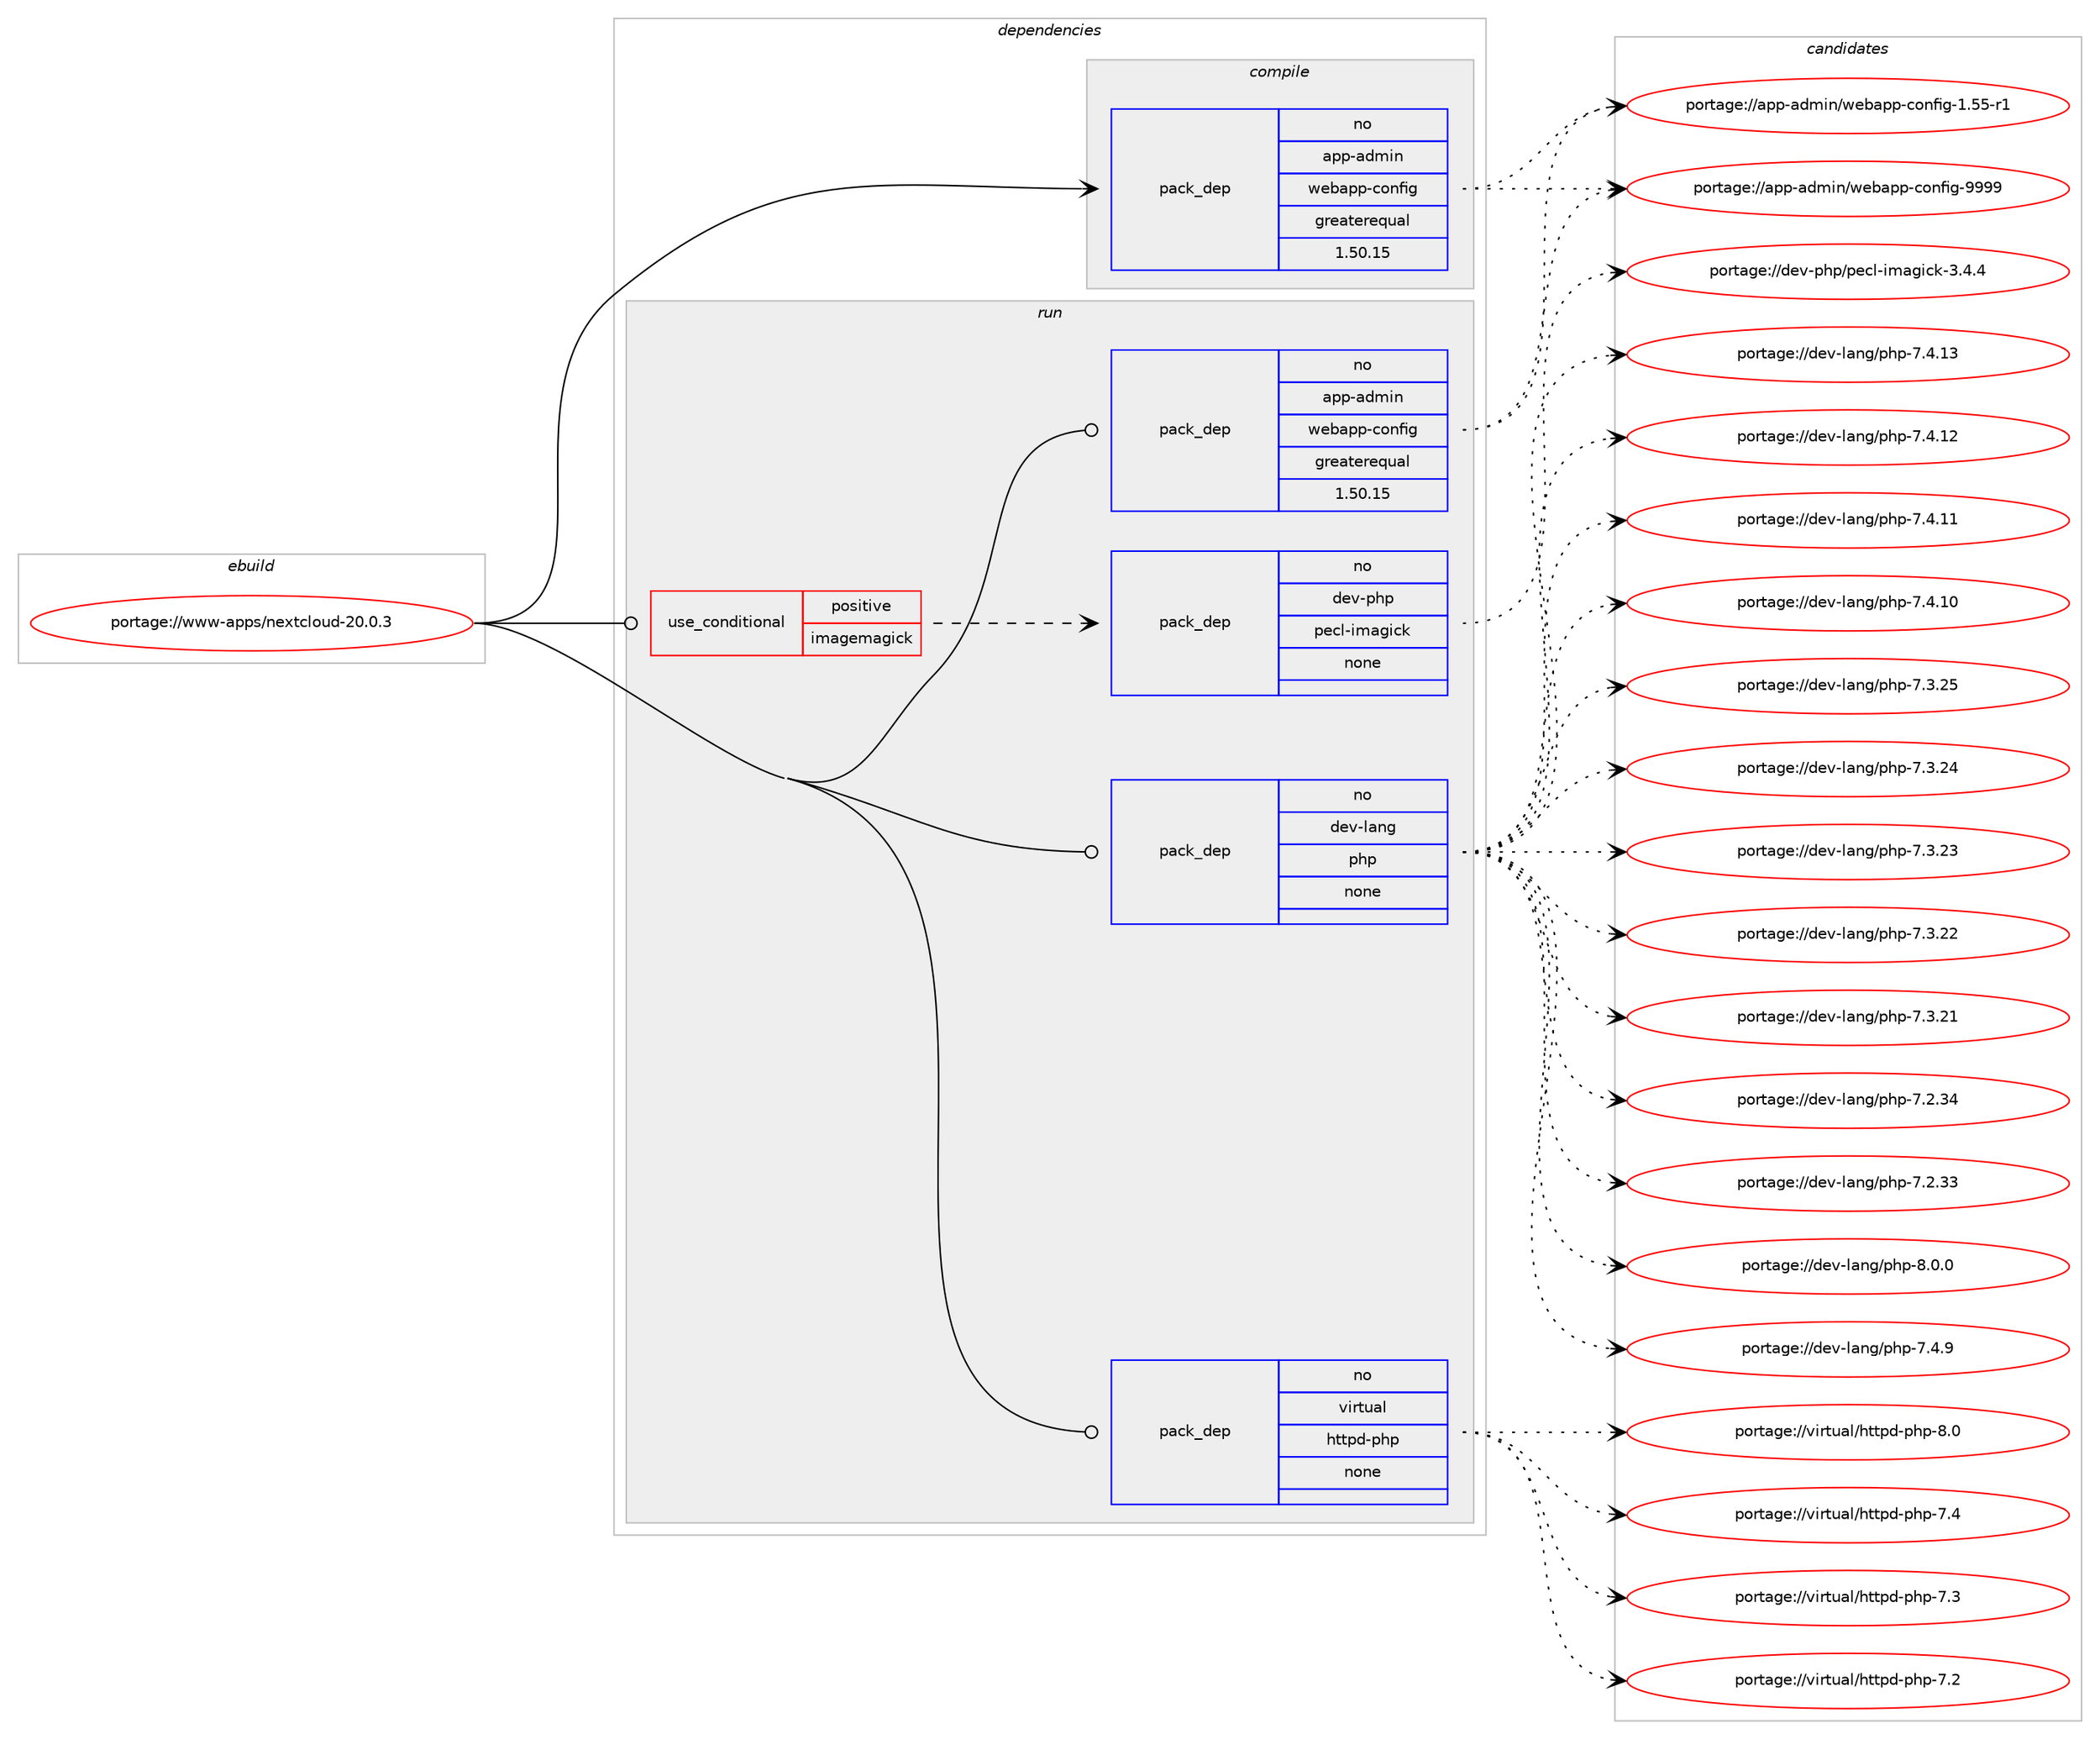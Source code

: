 digraph prolog {

# *************
# Graph options
# *************

newrank=true;
concentrate=true;
compound=true;
graph [rankdir=LR,fontname=Helvetica,fontsize=10,ranksep=1.5];#, ranksep=2.5, nodesep=0.2];
edge  [arrowhead=vee];
node  [fontname=Helvetica,fontsize=10];

# **********
# The ebuild
# **********

subgraph cluster_leftcol {
color=gray;
rank=same;
label=<<i>ebuild</i>>;
id [label="portage://www-apps/nextcloud-20.0.3", color=red, width=4, href="../www-apps/nextcloud-20.0.3.svg"];
}

# ****************
# The dependencies
# ****************

subgraph cluster_midcol {
color=gray;
label=<<i>dependencies</i>>;
subgraph cluster_compile {
fillcolor="#eeeeee";
style=filled;
label=<<i>compile</i>>;
subgraph pack1044 {
dependency1133 [label=<<TABLE BORDER="0" CELLBORDER="1" CELLSPACING="0" CELLPADDING="4" WIDTH="220"><TR><TD ROWSPAN="6" CELLPADDING="30">pack_dep</TD></TR><TR><TD WIDTH="110">no</TD></TR><TR><TD>app-admin</TD></TR><TR><TD>webapp-config</TD></TR><TR><TD>greaterequal</TD></TR><TR><TD>1.50.15</TD></TR></TABLE>>, shape=none, color=blue];
}
id:e -> dependency1133:w [weight=20,style="solid",arrowhead="vee"];
}
subgraph cluster_compileandrun {
fillcolor="#eeeeee";
style=filled;
label=<<i>compile and run</i>>;
}
subgraph cluster_run {
fillcolor="#eeeeee";
style=filled;
label=<<i>run</i>>;
subgraph cond81 {
dependency1134 [label=<<TABLE BORDER="0" CELLBORDER="1" CELLSPACING="0" CELLPADDING="4"><TR><TD ROWSPAN="3" CELLPADDING="10">use_conditional</TD></TR><TR><TD>positive</TD></TR><TR><TD>imagemagick</TD></TR></TABLE>>, shape=none, color=red];
subgraph pack1045 {
dependency1135 [label=<<TABLE BORDER="0" CELLBORDER="1" CELLSPACING="0" CELLPADDING="4" WIDTH="220"><TR><TD ROWSPAN="6" CELLPADDING="30">pack_dep</TD></TR><TR><TD WIDTH="110">no</TD></TR><TR><TD>dev-php</TD></TR><TR><TD>pecl-imagick</TD></TR><TR><TD>none</TD></TR><TR><TD></TD></TR></TABLE>>, shape=none, color=blue];
}
dependency1134:e -> dependency1135:w [weight=20,style="dashed",arrowhead="vee"];
}
id:e -> dependency1134:w [weight=20,style="solid",arrowhead="odot"];
subgraph pack1046 {
dependency1136 [label=<<TABLE BORDER="0" CELLBORDER="1" CELLSPACING="0" CELLPADDING="4" WIDTH="220"><TR><TD ROWSPAN="6" CELLPADDING="30">pack_dep</TD></TR><TR><TD WIDTH="110">no</TD></TR><TR><TD>app-admin</TD></TR><TR><TD>webapp-config</TD></TR><TR><TD>greaterequal</TD></TR><TR><TD>1.50.15</TD></TR></TABLE>>, shape=none, color=blue];
}
id:e -> dependency1136:w [weight=20,style="solid",arrowhead="odot"];
subgraph pack1047 {
dependency1137 [label=<<TABLE BORDER="0" CELLBORDER="1" CELLSPACING="0" CELLPADDING="4" WIDTH="220"><TR><TD ROWSPAN="6" CELLPADDING="30">pack_dep</TD></TR><TR><TD WIDTH="110">no</TD></TR><TR><TD>dev-lang</TD></TR><TR><TD>php</TD></TR><TR><TD>none</TD></TR><TR><TD></TD></TR></TABLE>>, shape=none, color=blue];
}
id:e -> dependency1137:w [weight=20,style="solid",arrowhead="odot"];
subgraph pack1048 {
dependency1138 [label=<<TABLE BORDER="0" CELLBORDER="1" CELLSPACING="0" CELLPADDING="4" WIDTH="220"><TR><TD ROWSPAN="6" CELLPADDING="30">pack_dep</TD></TR><TR><TD WIDTH="110">no</TD></TR><TR><TD>virtual</TD></TR><TR><TD>httpd-php</TD></TR><TR><TD>none</TD></TR><TR><TD></TD></TR></TABLE>>, shape=none, color=blue];
}
id:e -> dependency1138:w [weight=20,style="solid",arrowhead="odot"];
}
}

# **************
# The candidates
# **************

subgraph cluster_choices {
rank=same;
color=gray;
label=<<i>candidates</i>>;

subgraph choice1044 {
color=black;
nodesep=1;
choice97112112459710010910511047119101989711211245991111101021051034557575757 [label="portage://app-admin/webapp-config-9999", color=red, width=4,href="../app-admin/webapp-config-9999.svg"];
choice971121124597100109105110471191019897112112459911111010210510345494653534511449 [label="portage://app-admin/webapp-config-1.55-r1", color=red, width=4,href="../app-admin/webapp-config-1.55-r1.svg"];
dependency1133:e -> choice97112112459710010910511047119101989711211245991111101021051034557575757:w [style=dotted,weight="100"];
dependency1133:e -> choice971121124597100109105110471191019897112112459911111010210510345494653534511449:w [style=dotted,weight="100"];
}
subgraph choice1045 {
color=black;
nodesep=1;
choice100101118451121041124711210199108451051099710310599107455146524652 [label="portage://dev-php/pecl-imagick-3.4.4", color=red, width=4,href="../dev-php/pecl-imagick-3.4.4.svg"];
dependency1135:e -> choice100101118451121041124711210199108451051099710310599107455146524652:w [style=dotted,weight="100"];
}
subgraph choice1046 {
color=black;
nodesep=1;
choice97112112459710010910511047119101989711211245991111101021051034557575757 [label="portage://app-admin/webapp-config-9999", color=red, width=4,href="../app-admin/webapp-config-9999.svg"];
choice971121124597100109105110471191019897112112459911111010210510345494653534511449 [label="portage://app-admin/webapp-config-1.55-r1", color=red, width=4,href="../app-admin/webapp-config-1.55-r1.svg"];
dependency1136:e -> choice97112112459710010910511047119101989711211245991111101021051034557575757:w [style=dotted,weight="100"];
dependency1136:e -> choice971121124597100109105110471191019897112112459911111010210510345494653534511449:w [style=dotted,weight="100"];
}
subgraph choice1047 {
color=black;
nodesep=1;
choice100101118451089711010347112104112455646484648 [label="portage://dev-lang/php-8.0.0", color=red, width=4,href="../dev-lang/php-8.0.0.svg"];
choice100101118451089711010347112104112455546524657 [label="portage://dev-lang/php-7.4.9", color=red, width=4,href="../dev-lang/php-7.4.9.svg"];
choice10010111845108971101034711210411245554652464951 [label="portage://dev-lang/php-7.4.13", color=red, width=4,href="../dev-lang/php-7.4.13.svg"];
choice10010111845108971101034711210411245554652464950 [label="portage://dev-lang/php-7.4.12", color=red, width=4,href="../dev-lang/php-7.4.12.svg"];
choice10010111845108971101034711210411245554652464949 [label="portage://dev-lang/php-7.4.11", color=red, width=4,href="../dev-lang/php-7.4.11.svg"];
choice10010111845108971101034711210411245554652464948 [label="portage://dev-lang/php-7.4.10", color=red, width=4,href="../dev-lang/php-7.4.10.svg"];
choice10010111845108971101034711210411245554651465053 [label="portage://dev-lang/php-7.3.25", color=red, width=4,href="../dev-lang/php-7.3.25.svg"];
choice10010111845108971101034711210411245554651465052 [label="portage://dev-lang/php-7.3.24", color=red, width=4,href="../dev-lang/php-7.3.24.svg"];
choice10010111845108971101034711210411245554651465051 [label="portage://dev-lang/php-7.3.23", color=red, width=4,href="../dev-lang/php-7.3.23.svg"];
choice10010111845108971101034711210411245554651465050 [label="portage://dev-lang/php-7.3.22", color=red, width=4,href="../dev-lang/php-7.3.22.svg"];
choice10010111845108971101034711210411245554651465049 [label="portage://dev-lang/php-7.3.21", color=red, width=4,href="../dev-lang/php-7.3.21.svg"];
choice10010111845108971101034711210411245554650465152 [label="portage://dev-lang/php-7.2.34", color=red, width=4,href="../dev-lang/php-7.2.34.svg"];
choice10010111845108971101034711210411245554650465151 [label="portage://dev-lang/php-7.2.33", color=red, width=4,href="../dev-lang/php-7.2.33.svg"];
dependency1137:e -> choice100101118451089711010347112104112455646484648:w [style=dotted,weight="100"];
dependency1137:e -> choice100101118451089711010347112104112455546524657:w [style=dotted,weight="100"];
dependency1137:e -> choice10010111845108971101034711210411245554652464951:w [style=dotted,weight="100"];
dependency1137:e -> choice10010111845108971101034711210411245554652464950:w [style=dotted,weight="100"];
dependency1137:e -> choice10010111845108971101034711210411245554652464949:w [style=dotted,weight="100"];
dependency1137:e -> choice10010111845108971101034711210411245554652464948:w [style=dotted,weight="100"];
dependency1137:e -> choice10010111845108971101034711210411245554651465053:w [style=dotted,weight="100"];
dependency1137:e -> choice10010111845108971101034711210411245554651465052:w [style=dotted,weight="100"];
dependency1137:e -> choice10010111845108971101034711210411245554651465051:w [style=dotted,weight="100"];
dependency1137:e -> choice10010111845108971101034711210411245554651465050:w [style=dotted,weight="100"];
dependency1137:e -> choice10010111845108971101034711210411245554651465049:w [style=dotted,weight="100"];
dependency1137:e -> choice10010111845108971101034711210411245554650465152:w [style=dotted,weight="100"];
dependency1137:e -> choice10010111845108971101034711210411245554650465151:w [style=dotted,weight="100"];
}
subgraph choice1048 {
color=black;
nodesep=1;
choice11810511411611797108471041161161121004511210411245564648 [label="portage://virtual/httpd-php-8.0", color=red, width=4,href="../virtual/httpd-php-8.0.svg"];
choice11810511411611797108471041161161121004511210411245554652 [label="portage://virtual/httpd-php-7.4", color=red, width=4,href="../virtual/httpd-php-7.4.svg"];
choice11810511411611797108471041161161121004511210411245554651 [label="portage://virtual/httpd-php-7.3", color=red, width=4,href="../virtual/httpd-php-7.3.svg"];
choice11810511411611797108471041161161121004511210411245554650 [label="portage://virtual/httpd-php-7.2", color=red, width=4,href="../virtual/httpd-php-7.2.svg"];
dependency1138:e -> choice11810511411611797108471041161161121004511210411245564648:w [style=dotted,weight="100"];
dependency1138:e -> choice11810511411611797108471041161161121004511210411245554652:w [style=dotted,weight="100"];
dependency1138:e -> choice11810511411611797108471041161161121004511210411245554651:w [style=dotted,weight="100"];
dependency1138:e -> choice11810511411611797108471041161161121004511210411245554650:w [style=dotted,weight="100"];
}
}

}
